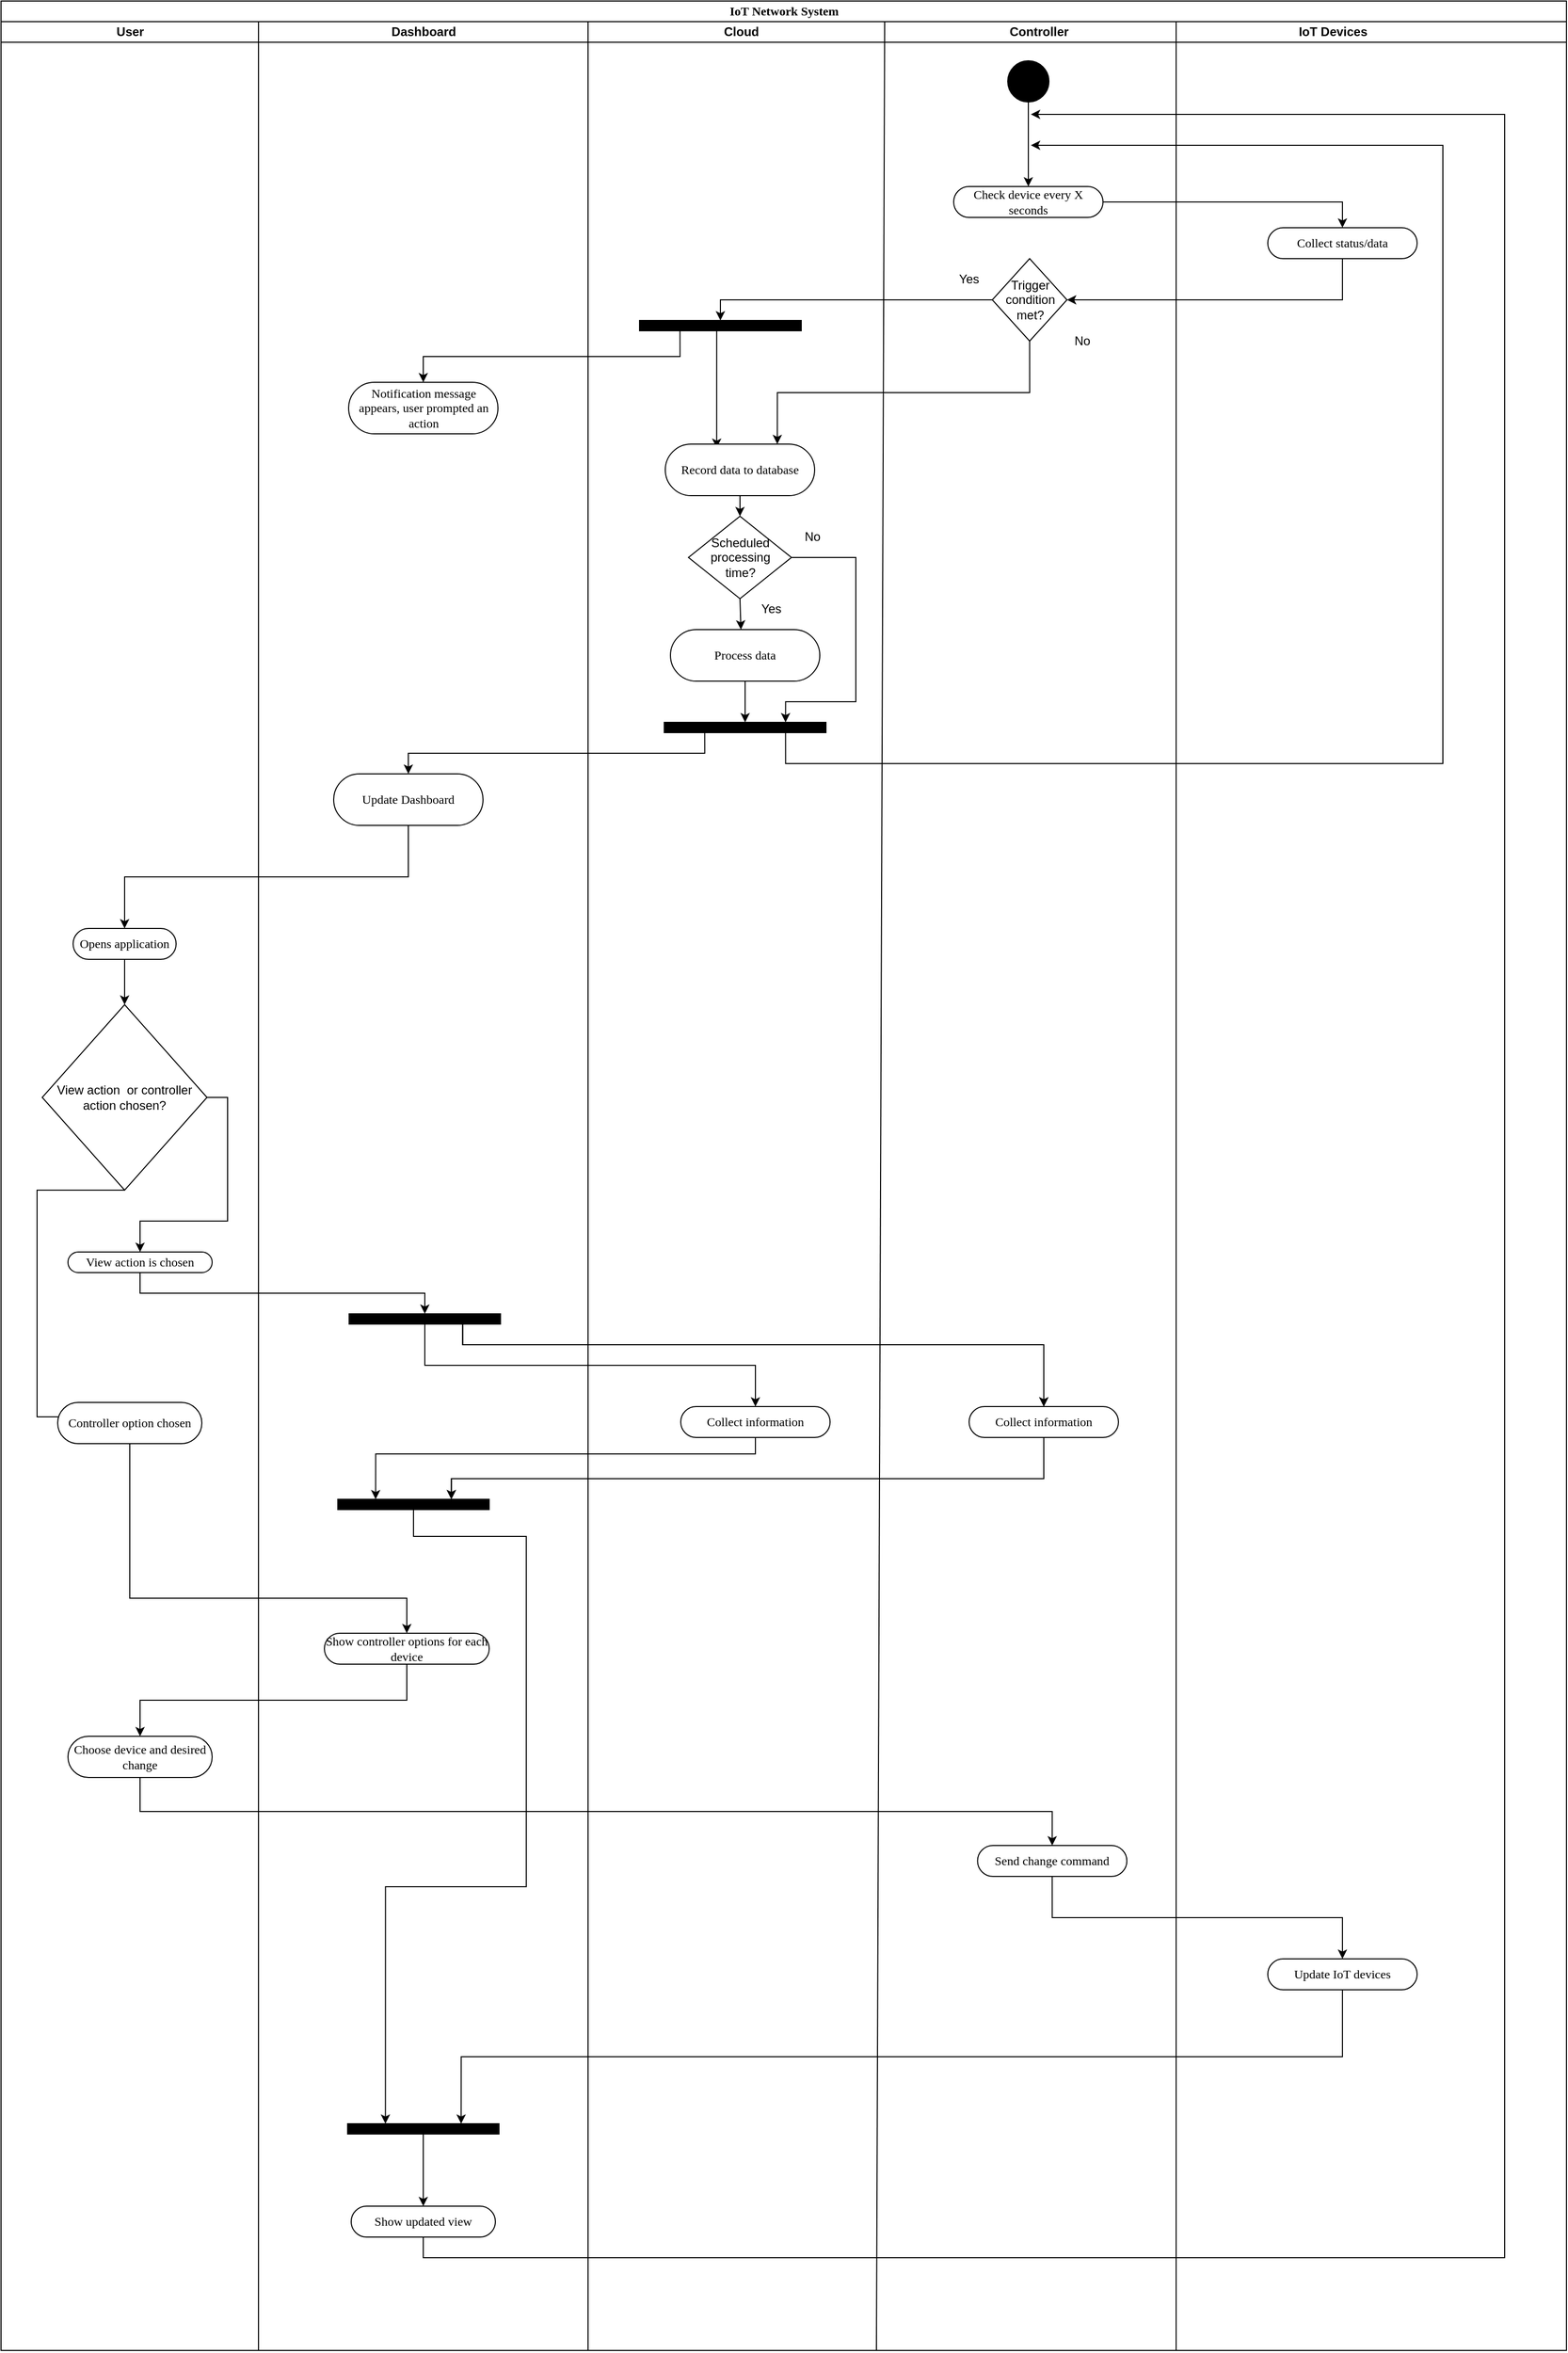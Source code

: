 <mxfile version="13.9.2" type="github">
  <diagram name="Page-1" id="0783ab3e-0a74-02c8-0abd-f7b4e66b4bec">
    <mxGraphModel dx="2600" dy="2420" grid="1" gridSize="10" guides="1" tooltips="1" connect="1" arrows="1" fold="1" page="1" pageScale="1" pageWidth="850" pageHeight="1100" background="#ffffff" math="0" shadow="0">
      <root>
        <mxCell id="0" />
        <mxCell id="1" parent="0" />
        <mxCell id="1c1d494c118603dd-1" value="IoT Network System" style="swimlane;html=1;childLayout=stackLayout;startSize=20;rounded=0;shadow=0;comic=0;labelBackgroundColor=none;strokeWidth=1;fontFamily=Verdana;fontSize=12;align=center;" parent="1" vertex="1">
          <mxGeometry x="40" y="-320" width="1520" height="2280" as="geometry" />
        </mxCell>
        <mxCell id="1c1d494c118603dd-2" value="User" style="swimlane;html=1;startSize=20;" parent="1c1d494c118603dd-1" vertex="1">
          <mxGeometry y="20" width="250" height="2260" as="geometry" />
        </mxCell>
        <mxCell id="GR7bTW1NarIm_E6mscbM-87" style="edgeStyle=orthogonalEdgeStyle;rounded=0;orthogonalLoop=1;jettySize=auto;html=1;exitX=0.5;exitY=1;exitDx=0;exitDy=0;entryX=0.5;entryY=0;entryDx=0;entryDy=0;" parent="1c1d494c118603dd-2" source="60571a20871a0731-8" target="GR7bTW1NarIm_E6mscbM-13" edge="1">
          <mxGeometry relative="1" as="geometry" />
        </mxCell>
        <mxCell id="60571a20871a0731-8" value="Opens application" style="rounded=1;whiteSpace=wrap;html=1;shadow=0;comic=0;labelBackgroundColor=none;strokeWidth=1;fontFamily=Verdana;fontSize=12;align=center;arcSize=50;" parent="1c1d494c118603dd-2" vertex="1">
          <mxGeometry x="70" y="880" width="100" height="30" as="geometry" />
        </mxCell>
        <mxCell id="GR7bTW1NarIm_E6mscbM-4" style="edgeStyle=orthogonalEdgeStyle;rounded=0;orthogonalLoop=1;jettySize=auto;html=1;exitX=0.5;exitY=1;exitDx=0;exitDy=0;" parent="1c1d494c118603dd-2" source="60571a20871a0731-8" target="60571a20871a0731-8" edge="1">
          <mxGeometry relative="1" as="geometry" />
        </mxCell>
        <mxCell id="GR7bTW1NarIm_E6mscbM-23" style="edgeStyle=orthogonalEdgeStyle;rounded=0;orthogonalLoop=1;jettySize=auto;html=1;exitX=0.5;exitY=1;exitDx=0;exitDy=0;entryX=0.5;entryY=0;entryDx=0;entryDy=0;" parent="1c1d494c118603dd-2" source="GR7bTW1NarIm_E6mscbM-13" target="GR7bTW1NarIm_E6mscbM-15" edge="1">
          <mxGeometry relative="1" as="geometry">
            <Array as="points">
              <mxPoint x="35" y="1134" />
              <mxPoint x="35" y="1354" />
            </Array>
          </mxGeometry>
        </mxCell>
        <mxCell id="GR7bTW1NarIm_E6mscbM-24" style="edgeStyle=orthogonalEdgeStyle;rounded=0;orthogonalLoop=1;jettySize=auto;html=1;exitX=1;exitY=0.5;exitDx=0;exitDy=0;entryX=0.5;entryY=0;entryDx=0;entryDy=0;" parent="1c1d494c118603dd-2" source="GR7bTW1NarIm_E6mscbM-13" target="1c1d494c118603dd-7" edge="1">
          <mxGeometry relative="1" as="geometry" />
        </mxCell>
        <mxCell id="GR7bTW1NarIm_E6mscbM-13" value="&lt;div align=&quot;center&quot;&gt;View action&amp;nbsp; or controller action chosen?&lt;/div&gt;" style="rhombus;whiteSpace=wrap;html=1;align=center;" parent="1c1d494c118603dd-2" vertex="1">
          <mxGeometry x="40" y="954" width="160" height="180" as="geometry" />
        </mxCell>
        <mxCell id="1c1d494c118603dd-7" value="View action is chosen" style="rounded=1;whiteSpace=wrap;html=1;shadow=0;comic=0;labelBackgroundColor=none;strokeWidth=1;fontFamily=Verdana;fontSize=12;align=center;arcSize=50;" parent="1c1d494c118603dd-2" vertex="1">
          <mxGeometry x="65" y="1194" width="140" height="20" as="geometry" />
        </mxCell>
        <mxCell id="GR7bTW1NarIm_E6mscbM-15" value="Controller option chosen" style="rounded=1;whiteSpace=wrap;html=1;shadow=0;comic=0;labelBackgroundColor=none;strokeWidth=1;fontFamily=Verdana;fontSize=12;align=center;arcSize=50;" parent="1c1d494c118603dd-2" vertex="1">
          <mxGeometry x="55" y="1340" width="140" height="40" as="geometry" />
        </mxCell>
        <mxCell id="GR7bTW1NarIm_E6mscbM-17" value="Choose device and desired change" style="rounded=1;whiteSpace=wrap;html=1;shadow=0;comic=0;labelBackgroundColor=none;strokeWidth=1;fontFamily=Verdana;fontSize=12;align=center;arcSize=50;" parent="1c1d494c118603dd-2" vertex="1">
          <mxGeometry x="65" y="1664" width="140" height="40" as="geometry" />
        </mxCell>
        <mxCell id="1c1d494c118603dd-3" value="Dashboard" style="swimlane;html=1;startSize=20;" parent="1c1d494c118603dd-1" vertex="1">
          <mxGeometry x="250" y="20" width="320" height="2260" as="geometry" />
        </mxCell>
        <mxCell id="GR7bTW1NarIm_E6mscbM-11" value="Show controller options for each device" style="rounded=1;whiteSpace=wrap;html=1;shadow=0;comic=0;labelBackgroundColor=none;strokeWidth=1;fontFamily=Verdana;fontSize=12;align=center;arcSize=50;" parent="1c1d494c118603dd-3" vertex="1">
          <mxGeometry x="64" y="1564" width="160" height="30" as="geometry" />
        </mxCell>
        <mxCell id="GR7bTW1NarIm_E6mscbM-25" value="Show updated view" style="rounded=1;whiteSpace=wrap;html=1;shadow=0;comic=0;labelBackgroundColor=none;strokeWidth=1;fontFamily=Verdana;fontSize=12;align=center;arcSize=50;" parent="1c1d494c118603dd-3" vertex="1">
          <mxGeometry x="90" y="2120" width="140" height="30" as="geometry" />
        </mxCell>
        <mxCell id="GR7bTW1NarIm_E6mscbM-26" value="" style="whiteSpace=wrap;html=1;rounded=0;shadow=0;comic=0;labelBackgroundColor=none;strokeWidth=1;fillColor=#000000;fontFamily=Verdana;fontSize=12;align=center;rotation=0;" parent="1c1d494c118603dd-3" vertex="1">
          <mxGeometry x="88" y="1254" width="147" height="10" as="geometry" />
        </mxCell>
        <mxCell id="GR7bTW1NarIm_E6mscbM-110" style="edgeStyle=orthogonalEdgeStyle;rounded=0;orthogonalLoop=1;jettySize=auto;html=1;exitX=0.5;exitY=1;exitDx=0;exitDy=0;entryX=0.25;entryY=0;entryDx=0;entryDy=0;" parent="1c1d494c118603dd-3" source="GR7bTW1NarIm_E6mscbM-35" target="GR7bTW1NarIm_E6mscbM-105" edge="1">
          <mxGeometry relative="1" as="geometry">
            <Array as="points">
              <mxPoint x="151" y="1470" />
              <mxPoint x="260" y="1470" />
              <mxPoint x="260" y="1810" />
              <mxPoint x="123" y="1810" />
            </Array>
          </mxGeometry>
        </mxCell>
        <mxCell id="GR7bTW1NarIm_E6mscbM-35" value="" style="whiteSpace=wrap;html=1;rounded=0;shadow=0;comic=0;labelBackgroundColor=none;strokeWidth=1;fillColor=#000000;fontFamily=Verdana;fontSize=12;align=center;rotation=0;" parent="1c1d494c118603dd-3" vertex="1">
          <mxGeometry x="77" y="1434" width="147" height="10" as="geometry" />
        </mxCell>
        <mxCell id="GR7bTW1NarIm_E6mscbM-50" value="Notification message appears, user prompted an action" style="rounded=1;whiteSpace=wrap;html=1;shadow=0;comic=0;labelBackgroundColor=none;strokeWidth=1;fontFamily=Verdana;fontSize=12;align=center;arcSize=50;" parent="1c1d494c118603dd-3" vertex="1">
          <mxGeometry x="87.5" y="350" width="145" height="50" as="geometry" />
        </mxCell>
        <mxCell id="GR7bTW1NarIm_E6mscbM-73" value="Update Dashboard" style="rounded=1;whiteSpace=wrap;html=1;shadow=0;comic=0;labelBackgroundColor=none;strokeWidth=1;fontFamily=Verdana;fontSize=12;align=center;arcSize=50;" parent="1c1d494c118603dd-3" vertex="1">
          <mxGeometry x="73" y="730" width="145" height="50" as="geometry" />
        </mxCell>
        <mxCell id="GR7bTW1NarIm_E6mscbM-111" style="edgeStyle=orthogonalEdgeStyle;rounded=0;orthogonalLoop=1;jettySize=auto;html=1;exitX=0.5;exitY=1;exitDx=0;exitDy=0;entryX=0.5;entryY=0;entryDx=0;entryDy=0;" parent="1c1d494c118603dd-3" source="GR7bTW1NarIm_E6mscbM-105" target="GR7bTW1NarIm_E6mscbM-25" edge="1">
          <mxGeometry relative="1" as="geometry" />
        </mxCell>
        <mxCell id="GR7bTW1NarIm_E6mscbM-105" value="" style="whiteSpace=wrap;html=1;rounded=0;shadow=0;comic=0;labelBackgroundColor=none;strokeWidth=1;fillColor=#000000;fontFamily=Verdana;fontSize=12;align=center;rotation=0;" parent="1c1d494c118603dd-3" vertex="1">
          <mxGeometry x="86.5" y="2040" width="147" height="10" as="geometry" />
        </mxCell>
        <mxCell id="GR7bTW1NarIm_E6mscbM-55" style="edgeStyle=orthogonalEdgeStyle;rounded=0;orthogonalLoop=1;jettySize=auto;html=1;exitX=0.25;exitY=1;exitDx=0;exitDy=0;entryX=0.5;entryY=0;entryDx=0;entryDy=0;" parent="1c1d494c118603dd-1" source="GR7bTW1NarIm_E6mscbM-52" target="GR7bTW1NarIm_E6mscbM-50" edge="1">
          <mxGeometry relative="1" as="geometry" />
        </mxCell>
        <mxCell id="GR7bTW1NarIm_E6mscbM-16" style="edgeStyle=orthogonalEdgeStyle;rounded=0;orthogonalLoop=1;jettySize=auto;html=1;exitX=0.5;exitY=1;exitDx=0;exitDy=0;entryX=0.5;entryY=0;entryDx=0;entryDy=0;" parent="1c1d494c118603dd-1" source="GR7bTW1NarIm_E6mscbM-15" target="GR7bTW1NarIm_E6mscbM-11" edge="1">
          <mxGeometry relative="1" as="geometry">
            <Array as="points">
              <mxPoint x="125" y="1550" />
              <mxPoint x="394" y="1550" />
            </Array>
          </mxGeometry>
        </mxCell>
        <mxCell id="GR7bTW1NarIm_E6mscbM-19" style="edgeStyle=orthogonalEdgeStyle;rounded=0;orthogonalLoop=1;jettySize=auto;html=1;exitX=0.5;exitY=1;exitDx=0;exitDy=0;entryX=0.5;entryY=0;entryDx=0;entryDy=0;" parent="1c1d494c118603dd-1" source="GR7bTW1NarIm_E6mscbM-11" target="GR7bTW1NarIm_E6mscbM-17" edge="1">
          <mxGeometry relative="1" as="geometry" />
        </mxCell>
        <mxCell id="GR7bTW1NarIm_E6mscbM-30" style="edgeStyle=orthogonalEdgeStyle;rounded=0;orthogonalLoop=1;jettySize=auto;html=1;exitX=0.5;exitY=1;exitDx=0;exitDy=0;entryX=0.5;entryY=0;entryDx=0;entryDy=0;" parent="1c1d494c118603dd-1" source="1c1d494c118603dd-7" target="GR7bTW1NarIm_E6mscbM-26" edge="1">
          <mxGeometry relative="1" as="geometry" />
        </mxCell>
        <mxCell id="GR7bTW1NarIm_E6mscbM-31" style="edgeStyle=orthogonalEdgeStyle;rounded=0;orthogonalLoop=1;jettySize=auto;html=1;exitX=0.75;exitY=1;exitDx=0;exitDy=0;entryX=0.5;entryY=0;entryDx=0;entryDy=0;" parent="1c1d494c118603dd-1" source="GR7bTW1NarIm_E6mscbM-26" target="GR7bTW1NarIm_E6mscbM-29" edge="1">
          <mxGeometry relative="1" as="geometry">
            <Array as="points">
              <mxPoint x="448" y="1304" />
              <mxPoint x="1013" y="1304" />
            </Array>
          </mxGeometry>
        </mxCell>
        <mxCell id="GR7bTW1NarIm_E6mscbM-34" style="edgeStyle=orthogonalEdgeStyle;rounded=0;orthogonalLoop=1;jettySize=auto;html=1;exitX=0.5;exitY=1;exitDx=0;exitDy=0;entryX=0.5;entryY=0;entryDx=0;entryDy=0;" parent="1c1d494c118603dd-1" source="GR7bTW1NarIm_E6mscbM-26" target="GR7bTW1NarIm_E6mscbM-27" edge="1">
          <mxGeometry relative="1" as="geometry" />
        </mxCell>
        <mxCell id="GR7bTW1NarIm_E6mscbM-64" style="edgeStyle=orthogonalEdgeStyle;rounded=0;orthogonalLoop=1;jettySize=auto;html=1;exitX=0.5;exitY=1;exitDx=0;exitDy=0;entryX=0.25;entryY=0;entryDx=0;entryDy=0;" parent="1c1d494c118603dd-1" source="GR7bTW1NarIm_E6mscbM-27" target="GR7bTW1NarIm_E6mscbM-35" edge="1">
          <mxGeometry relative="1" as="geometry">
            <Array as="points">
              <mxPoint x="733" y="1410" />
              <mxPoint x="364" y="1410" />
            </Array>
          </mxGeometry>
        </mxCell>
        <mxCell id="GR7bTW1NarIm_E6mscbM-65" style="edgeStyle=orthogonalEdgeStyle;rounded=0;orthogonalLoop=1;jettySize=auto;html=1;exitX=0.5;exitY=1;exitDx=0;exitDy=0;entryX=0.75;entryY=0;entryDx=0;entryDy=0;" parent="1c1d494c118603dd-1" source="GR7bTW1NarIm_E6mscbM-29" target="GR7bTW1NarIm_E6mscbM-35" edge="1">
          <mxGeometry relative="1" as="geometry">
            <Array as="points">
              <mxPoint x="1013" y="1434" />
              <mxPoint x="437" y="1434" />
            </Array>
          </mxGeometry>
        </mxCell>
        <mxCell id="1c1d494c118603dd-4" value="" style="swimlane;html=1;startSize=20;" parent="1c1d494c118603dd-1" vertex="1">
          <mxGeometry x="570" y="20" width="950" height="2260" as="geometry" />
        </mxCell>
        <mxCell id="GR7bTW1NarIm_E6mscbM-2" value="" style="endArrow=none;html=1;" parent="1c1d494c118603dd-4" edge="1">
          <mxGeometry width="50" height="50" relative="1" as="geometry">
            <mxPoint x="280" y="2260" as="sourcePoint" />
            <mxPoint x="288" as="targetPoint" />
          </mxGeometry>
        </mxCell>
        <mxCell id="GR7bTW1NarIm_E6mscbM-3" value="&lt;b&gt;Cloud&amp;nbsp;&amp;nbsp;&amp;nbsp;&amp;nbsp;&amp;nbsp;&amp;nbsp;&amp;nbsp;&amp;nbsp;&amp;nbsp;&amp;nbsp;&amp;nbsp;&amp;nbsp;&amp;nbsp;&amp;nbsp;&amp;nbsp;&amp;nbsp;&amp;nbsp;&amp;nbsp;&amp;nbsp;&amp;nbsp;&amp;nbsp;&amp;nbsp;&amp;nbsp;&amp;nbsp;&amp;nbsp;&amp;nbsp;&amp;nbsp;&amp;nbsp;&amp;nbsp;&amp;nbsp;&amp;nbsp;&amp;nbsp;&amp;nbsp;&amp;nbsp;&amp;nbsp;&amp;nbsp;&amp;nbsp;&amp;nbsp;&amp;nbsp;&amp;nbsp;&amp;nbsp;&amp;nbsp;&amp;nbsp;&amp;nbsp;&amp;nbsp;&amp;nbsp;&amp;nbsp;&amp;nbsp;&amp;nbsp;&amp;nbsp;&amp;nbsp;&amp;nbsp;&amp;nbsp;&amp;nbsp;&amp;nbsp;&amp;nbsp; &amp;nbsp; &amp;nbsp; &amp;nbsp; &amp;nbsp;&amp;nbsp; &amp;nbsp; &amp;nbsp; &amp;nbsp;&amp;nbsp; Controller&amp;nbsp;&amp;nbsp;&amp;nbsp;&amp;nbsp;&amp;nbsp;&amp;nbsp;&amp;nbsp;&amp;nbsp;&amp;nbsp;&amp;nbsp;&amp;nbsp;&amp;nbsp;&amp;nbsp;&amp;nbsp;&amp;nbsp;&amp;nbsp;&amp;nbsp;&amp;nbsp;&amp;nbsp;&amp;nbsp;&amp;nbsp;&amp;nbsp;&amp;nbsp;&amp;nbsp;&amp;nbsp;&amp;nbsp;&amp;nbsp;&amp;nbsp;&amp;nbsp;&amp;nbsp;&amp;nbsp;&amp;nbsp;&amp;nbsp;&amp;nbsp;&amp;nbsp;&amp;nbsp;&amp;nbsp;&amp;nbsp;&amp;nbsp;&amp;nbsp;&amp;nbsp;&amp;nbsp;&amp;nbsp;&amp;nbsp;&amp;nbsp;&amp;nbsp;&amp;nbsp;&amp;nbsp;&amp;nbsp;&amp;nbsp;&amp;nbsp;&amp;nbsp;&amp;nbsp;&amp;nbsp;&amp;nbsp;&amp;nbsp;&amp;nbsp;&amp;nbsp;&amp;nbsp;&amp;nbsp;&amp;nbsp;&amp;nbsp;&amp;nbsp;&amp;nbsp;&amp;nbsp;&amp;nbsp; IoT Devices&lt;/b&gt;" style="text;html=1;strokeColor=none;fillColor=none;align=left;verticalAlign=middle;whiteSpace=wrap;rounded=0;" parent="1c1d494c118603dd-4" vertex="1">
          <mxGeometry x="130" width="750" height="20" as="geometry" />
        </mxCell>
        <mxCell id="GR7bTW1NarIm_E6mscbM-27" value="Collect information" style="rounded=1;whiteSpace=wrap;html=1;shadow=0;comic=0;labelBackgroundColor=none;strokeWidth=1;fontFamily=Verdana;fontSize=12;align=center;arcSize=50;" parent="1c1d494c118603dd-4" vertex="1">
          <mxGeometry x="90" y="1344" width="145" height="30" as="geometry" />
        </mxCell>
        <mxCell id="GR7bTW1NarIm_E6mscbM-29" value="Collect information" style="rounded=1;whiteSpace=wrap;html=1;shadow=0;comic=0;labelBackgroundColor=none;strokeWidth=1;fontFamily=Verdana;fontSize=12;align=center;arcSize=50;" parent="1c1d494c118603dd-4" vertex="1">
          <mxGeometry x="370" y="1344" width="145" height="30" as="geometry" />
        </mxCell>
        <mxCell id="GR7bTW1NarIm_E6mscbM-39" value="" style="endArrow=none;html=1;" parent="1c1d494c118603dd-4" edge="1">
          <mxGeometry width="50" height="50" relative="1" as="geometry">
            <mxPoint x="571" y="2260" as="sourcePoint" />
            <mxPoint x="571" as="targetPoint" />
          </mxGeometry>
        </mxCell>
        <mxCell id="GR7bTW1NarIm_E6mscbM-43" style="edgeStyle=orthogonalEdgeStyle;rounded=0;orthogonalLoop=1;jettySize=auto;html=1;exitX=0.5;exitY=1;exitDx=0;exitDy=0;entryX=0.5;entryY=0;entryDx=0;entryDy=0;" parent="1c1d494c118603dd-4" source="GR7bTW1NarIm_E6mscbM-41" target="GR7bTW1NarIm_E6mscbM-42" edge="1">
          <mxGeometry relative="1" as="geometry" />
        </mxCell>
        <mxCell id="GR7bTW1NarIm_E6mscbM-41" value="" style="ellipse;whiteSpace=wrap;html=1;rounded=0;shadow=0;comic=0;labelBackgroundColor=none;strokeWidth=1;fillColor=#000000;fontFamily=Verdana;fontSize=12;align=center;" parent="1c1d494c118603dd-4" vertex="1">
          <mxGeometry x="407.5" y="38" width="40" height="40" as="geometry" />
        </mxCell>
        <mxCell id="GR7bTW1NarIm_E6mscbM-45" style="edgeStyle=orthogonalEdgeStyle;rounded=0;orthogonalLoop=1;jettySize=auto;html=1;exitX=1;exitY=0.5;exitDx=0;exitDy=0;entryX=0.5;entryY=0;entryDx=0;entryDy=0;" parent="1c1d494c118603dd-4" source="GR7bTW1NarIm_E6mscbM-42" target="GR7bTW1NarIm_E6mscbM-44" edge="1">
          <mxGeometry relative="1" as="geometry" />
        </mxCell>
        <mxCell id="GR7bTW1NarIm_E6mscbM-42" value="Check device every X seconds" style="rounded=1;whiteSpace=wrap;html=1;shadow=0;comic=0;labelBackgroundColor=none;strokeWidth=1;fontFamily=Verdana;fontSize=12;align=center;arcSize=50;" parent="1c1d494c118603dd-4" vertex="1">
          <mxGeometry x="355" y="160" width="145" height="30" as="geometry" />
        </mxCell>
        <mxCell id="GR7bTW1NarIm_E6mscbM-48" style="edgeStyle=orthogonalEdgeStyle;rounded=0;orthogonalLoop=1;jettySize=auto;html=1;exitX=0.5;exitY=1;exitDx=0;exitDy=0;entryX=1;entryY=0.5;entryDx=0;entryDy=0;" parent="1c1d494c118603dd-4" source="GR7bTW1NarIm_E6mscbM-44" target="GR7bTW1NarIm_E6mscbM-46" edge="1">
          <mxGeometry relative="1" as="geometry" />
        </mxCell>
        <mxCell id="GR7bTW1NarIm_E6mscbM-44" value="Collect status/data" style="rounded=1;whiteSpace=wrap;html=1;shadow=0;comic=0;labelBackgroundColor=none;strokeWidth=1;fontFamily=Verdana;fontSize=12;align=center;arcSize=50;" parent="1c1d494c118603dd-4" vertex="1">
          <mxGeometry x="660" y="200" width="145" height="30" as="geometry" />
        </mxCell>
        <mxCell id="GR7bTW1NarIm_E6mscbM-53" style="edgeStyle=orthogonalEdgeStyle;rounded=0;orthogonalLoop=1;jettySize=auto;html=1;exitX=0;exitY=0.5;exitDx=0;exitDy=0;entryX=0.5;entryY=0;entryDx=0;entryDy=0;" parent="1c1d494c118603dd-4" source="GR7bTW1NarIm_E6mscbM-46" target="GR7bTW1NarIm_E6mscbM-52" edge="1">
          <mxGeometry relative="1" as="geometry" />
        </mxCell>
        <mxCell id="GR7bTW1NarIm_E6mscbM-59" style="edgeStyle=orthogonalEdgeStyle;rounded=0;orthogonalLoop=1;jettySize=auto;html=1;exitX=0.5;exitY=1;exitDx=0;exitDy=0;entryX=0.75;entryY=0;entryDx=0;entryDy=0;" parent="1c1d494c118603dd-4" source="GR7bTW1NarIm_E6mscbM-46" target="GR7bTW1NarIm_E6mscbM-56" edge="1">
          <mxGeometry relative="1" as="geometry" />
        </mxCell>
        <mxCell id="GR7bTW1NarIm_E6mscbM-46" value="&lt;div align=&quot;center&quot;&gt;Trigger condition met?&lt;br&gt;&lt;/div&gt;" style="rhombus;whiteSpace=wrap;html=1;align=center;" parent="1c1d494c118603dd-4" vertex="1">
          <mxGeometry x="392.5" y="230" width="72.5" height="80" as="geometry" />
        </mxCell>
        <mxCell id="GR7bTW1NarIm_E6mscbM-49" value="Yes" style="text;html=1;strokeColor=none;fillColor=none;align=center;verticalAlign=middle;whiteSpace=wrap;rounded=0;" parent="1c1d494c118603dd-4" vertex="1">
          <mxGeometry x="350" y="240" width="40" height="20" as="geometry" />
        </mxCell>
        <mxCell id="GR7bTW1NarIm_E6mscbM-61" style="edgeStyle=orthogonalEdgeStyle;rounded=0;orthogonalLoop=1;jettySize=auto;html=1;exitX=0.5;exitY=1;exitDx=0;exitDy=0;entryX=0.344;entryY=0.073;entryDx=0;entryDy=0;entryPerimeter=0;" parent="1c1d494c118603dd-4" source="GR7bTW1NarIm_E6mscbM-52" target="GR7bTW1NarIm_E6mscbM-56" edge="1">
          <mxGeometry relative="1" as="geometry">
            <Array as="points">
              <mxPoint x="125" y="300" />
            </Array>
          </mxGeometry>
        </mxCell>
        <mxCell id="GR7bTW1NarIm_E6mscbM-52" value="" style="whiteSpace=wrap;html=1;rounded=0;shadow=0;comic=0;labelBackgroundColor=none;strokeWidth=1;fillColor=#000000;fontFamily=Verdana;fontSize=12;align=center;rotation=0;" parent="1c1d494c118603dd-4" vertex="1">
          <mxGeometry x="50" y="290" width="157" height="10" as="geometry" />
        </mxCell>
        <mxCell id="GR7bTW1NarIm_E6mscbM-76" style="edgeStyle=orthogonalEdgeStyle;rounded=0;orthogonalLoop=1;jettySize=auto;html=1;exitX=0.5;exitY=1;exitDx=0;exitDy=0;entryX=0.5;entryY=0;entryDx=0;entryDy=0;" parent="1c1d494c118603dd-4" source="GR7bTW1NarIm_E6mscbM-56" target="GR7bTW1NarIm_E6mscbM-75" edge="1">
          <mxGeometry relative="1" as="geometry" />
        </mxCell>
        <mxCell id="GR7bTW1NarIm_E6mscbM-56" value="Record data to database" style="rounded=1;whiteSpace=wrap;html=1;shadow=0;comic=0;labelBackgroundColor=none;strokeWidth=1;fontFamily=Verdana;fontSize=12;align=center;arcSize=50;" parent="1c1d494c118603dd-4" vertex="1">
          <mxGeometry x="75" y="410" width="145" height="50" as="geometry" />
        </mxCell>
        <mxCell id="GR7bTW1NarIm_E6mscbM-62" value="No" style="text;html=1;strokeColor=none;fillColor=none;align=center;verticalAlign=middle;whiteSpace=wrap;rounded=0;" parent="1c1d494c118603dd-4" vertex="1">
          <mxGeometry x="460" y="300" width="40" height="20" as="geometry" />
        </mxCell>
        <mxCell id="GR7bTW1NarIm_E6mscbM-84" style="edgeStyle=orthogonalEdgeStyle;rounded=0;orthogonalLoop=1;jettySize=auto;html=1;exitX=0.5;exitY=1;exitDx=0;exitDy=0;entryX=0.5;entryY=0;entryDx=0;entryDy=0;" parent="1c1d494c118603dd-4" source="GR7bTW1NarIm_E6mscbM-70" target="GR7bTW1NarIm_E6mscbM-81" edge="1">
          <mxGeometry relative="1" as="geometry" />
        </mxCell>
        <mxCell id="GR7bTW1NarIm_E6mscbM-70" value="Process data" style="rounded=1;whiteSpace=wrap;html=1;shadow=0;comic=0;labelBackgroundColor=none;strokeWidth=1;fontFamily=Verdana;fontSize=12;align=center;arcSize=50;" parent="1c1d494c118603dd-4" vertex="1">
          <mxGeometry x="80" y="590" width="145" height="50" as="geometry" />
        </mxCell>
        <mxCell id="GR7bTW1NarIm_E6mscbM-77" style="edgeStyle=orthogonalEdgeStyle;rounded=0;orthogonalLoop=1;jettySize=auto;html=1;exitX=0.5;exitY=1;exitDx=0;exitDy=0;entryX=0.472;entryY=-0.001;entryDx=0;entryDy=0;entryPerimeter=0;" parent="1c1d494c118603dd-4" source="GR7bTW1NarIm_E6mscbM-75" target="GR7bTW1NarIm_E6mscbM-70" edge="1">
          <mxGeometry relative="1" as="geometry" />
        </mxCell>
        <mxCell id="GR7bTW1NarIm_E6mscbM-83" style="edgeStyle=orthogonalEdgeStyle;rounded=0;orthogonalLoop=1;jettySize=auto;html=1;exitX=1;exitY=0.5;exitDx=0;exitDy=0;entryX=0.75;entryY=0;entryDx=0;entryDy=0;" parent="1c1d494c118603dd-4" source="GR7bTW1NarIm_E6mscbM-75" target="GR7bTW1NarIm_E6mscbM-81" edge="1">
          <mxGeometry relative="1" as="geometry">
            <Array as="points">
              <mxPoint x="260" y="520" />
              <mxPoint x="260" y="660" />
              <mxPoint x="192" y="660" />
            </Array>
          </mxGeometry>
        </mxCell>
        <mxCell id="GR7bTW1NarIm_E6mscbM-75" value="Scheduled processing &lt;br&gt;&lt;div&gt;time?&lt;/div&gt;" style="rhombus;whiteSpace=wrap;html=1;align=center;" parent="1c1d494c118603dd-4" vertex="1">
          <mxGeometry x="97.5" y="480" width="100" height="80" as="geometry" />
        </mxCell>
        <mxCell id="GR7bTW1NarIm_E6mscbM-78" value="Yes" style="text;html=1;strokeColor=none;fillColor=none;align=center;verticalAlign=middle;whiteSpace=wrap;rounded=0;" parent="1c1d494c118603dd-4" vertex="1">
          <mxGeometry x="157.5" y="560" width="40" height="20" as="geometry" />
        </mxCell>
        <mxCell id="GR7bTW1NarIm_E6mscbM-79" value="No" style="text;html=1;strokeColor=none;fillColor=none;align=center;verticalAlign=middle;whiteSpace=wrap;rounded=0;" parent="1c1d494c118603dd-4" vertex="1">
          <mxGeometry x="197.5" y="490" width="40" height="20" as="geometry" />
        </mxCell>
        <mxCell id="GR7bTW1NarIm_E6mscbM-81" value="" style="whiteSpace=wrap;html=1;rounded=0;shadow=0;comic=0;labelBackgroundColor=none;strokeWidth=1;fillColor=#000000;fontFamily=Verdana;fontSize=12;align=center;rotation=0;" parent="1c1d494c118603dd-4" vertex="1">
          <mxGeometry x="74" y="680" width="157" height="10" as="geometry" />
        </mxCell>
        <mxCell id="GR7bTW1NarIm_E6mscbM-102" style="edgeStyle=orthogonalEdgeStyle;rounded=0;orthogonalLoop=1;jettySize=auto;html=1;exitX=0.5;exitY=1;exitDx=0;exitDy=0;entryX=0.5;entryY=0;entryDx=0;entryDy=0;" parent="1c1d494c118603dd-4" source="GR7bTW1NarIm_E6mscbM-94" target="GR7bTW1NarIm_E6mscbM-101" edge="1">
          <mxGeometry relative="1" as="geometry" />
        </mxCell>
        <mxCell id="GR7bTW1NarIm_E6mscbM-94" value="Send change command" style="rounded=1;whiteSpace=wrap;html=1;shadow=0;comic=0;labelBackgroundColor=none;strokeWidth=1;fontFamily=Verdana;fontSize=12;align=center;arcSize=50;" parent="1c1d494c118603dd-4" vertex="1">
          <mxGeometry x="378.17" y="1770" width="145" height="30" as="geometry" />
        </mxCell>
        <mxCell id="GR7bTW1NarIm_E6mscbM-101" value="Update IoT devices" style="rounded=1;whiteSpace=wrap;html=1;shadow=0;comic=0;labelBackgroundColor=none;strokeWidth=1;fontFamily=Verdana;fontSize=12;align=center;arcSize=50;" parent="1c1d494c118603dd-4" vertex="1">
          <mxGeometry x="660" y="1880" width="145" height="30" as="geometry" />
        </mxCell>
        <mxCell id="GR7bTW1NarIm_E6mscbM-86" style="edgeStyle=orthogonalEdgeStyle;rounded=0;orthogonalLoop=1;jettySize=auto;html=1;exitX=0.25;exitY=1;exitDx=0;exitDy=0;entryX=0.5;entryY=0;entryDx=0;entryDy=0;" parent="1c1d494c118603dd-1" source="GR7bTW1NarIm_E6mscbM-81" target="GR7bTW1NarIm_E6mscbM-73" edge="1">
          <mxGeometry relative="1" as="geometry" />
        </mxCell>
        <mxCell id="GR7bTW1NarIm_E6mscbM-85" style="edgeStyle=orthogonalEdgeStyle;rounded=0;orthogonalLoop=1;jettySize=auto;html=1;exitX=0.5;exitY=1;exitDx=0;exitDy=0;entryX=0.5;entryY=0;entryDx=0;entryDy=0;" parent="1c1d494c118603dd-1" source="GR7bTW1NarIm_E6mscbM-73" target="60571a20871a0731-8" edge="1">
          <mxGeometry relative="1" as="geometry">
            <mxPoint x="130" y="880" as="targetPoint" />
          </mxGeometry>
        </mxCell>
        <mxCell id="GR7bTW1NarIm_E6mscbM-109" style="edgeStyle=orthogonalEdgeStyle;rounded=0;orthogonalLoop=1;jettySize=auto;html=1;exitX=0.5;exitY=1;exitDx=0;exitDy=0;entryX=0.75;entryY=0;entryDx=0;entryDy=0;" parent="1c1d494c118603dd-1" source="GR7bTW1NarIm_E6mscbM-101" target="GR7bTW1NarIm_E6mscbM-105" edge="1">
          <mxGeometry relative="1" as="geometry" />
        </mxCell>
        <mxCell id="GR7bTW1NarIm_E6mscbM-115" style="edgeStyle=orthogonalEdgeStyle;rounded=0;orthogonalLoop=1;jettySize=auto;html=1;exitX=0.5;exitY=1;exitDx=0;exitDy=0;entryX=0.5;entryY=0;entryDx=0;entryDy=0;" parent="1c1d494c118603dd-1" source="GR7bTW1NarIm_E6mscbM-17" target="GR7bTW1NarIm_E6mscbM-94" edge="1">
          <mxGeometry relative="1" as="geometry" />
        </mxCell>
        <mxCell id="GR7bTW1NarIm_E6mscbM-82" style="edgeStyle=orthogonalEdgeStyle;rounded=0;orthogonalLoop=1;jettySize=auto;html=1;exitX=0.75;exitY=1;exitDx=0;exitDy=0;" parent="1" source="GR7bTW1NarIm_E6mscbM-81" edge="1">
          <mxGeometry relative="1" as="geometry">
            <mxPoint x="1040" y="-180" as="targetPoint" />
            <Array as="points">
              <mxPoint x="802" y="420" />
              <mxPoint x="1440" y="420" />
              <mxPoint x="1440" y="-180" />
            </Array>
          </mxGeometry>
        </mxCell>
        <mxCell id="GR7bTW1NarIm_E6mscbM-88" style="edgeStyle=orthogonalEdgeStyle;rounded=0;orthogonalLoop=1;jettySize=auto;html=1;exitX=0.75;exitY=1;exitDx=0;exitDy=0;entryX=0.5;entryY=0;entryDx=0;entryDy=0;" parent="1" edge="1">
          <mxGeometry relative="1" as="geometry">
            <mxPoint x="488.25" y="964" as="sourcePoint" />
            <mxPoint x="1052.5" y="1044" as="targetPoint" />
            <Array as="points">
              <mxPoint x="488" y="984" />
              <mxPoint x="1053" y="984" />
            </Array>
          </mxGeometry>
        </mxCell>
        <mxCell id="GR7bTW1NarIm_E6mscbM-91" style="edgeStyle=orthogonalEdgeStyle;rounded=0;orthogonalLoop=1;jettySize=auto;html=1;exitX=0.5;exitY=1;exitDx=0;exitDy=0;entryX=0.75;entryY=0;entryDx=0;entryDy=0;" parent="1" edge="1">
          <mxGeometry relative="1" as="geometry">
            <mxPoint x="1052.5" y="1074" as="sourcePoint" />
            <mxPoint x="477.25" y="1134" as="targetPoint" />
            <Array as="points">
              <mxPoint x="1053" y="1114" />
              <mxPoint x="477" y="1114" />
            </Array>
          </mxGeometry>
        </mxCell>
        <mxCell id="LyvpAOTdalTh09QO7VkF-1" style="edgeStyle=orthogonalEdgeStyle;rounded=0;orthogonalLoop=1;jettySize=auto;html=1;exitX=0.5;exitY=1;exitDx=0;exitDy=0;" parent="1" source="GR7bTW1NarIm_E6mscbM-25" edge="1">
          <mxGeometry relative="1" as="geometry">
            <mxPoint x="1040" y="-210" as="targetPoint" />
            <Array as="points">
              <mxPoint x="450" y="1870" />
              <mxPoint x="1500" y="1870" />
            </Array>
          </mxGeometry>
        </mxCell>
      </root>
    </mxGraphModel>
  </diagram>
</mxfile>
